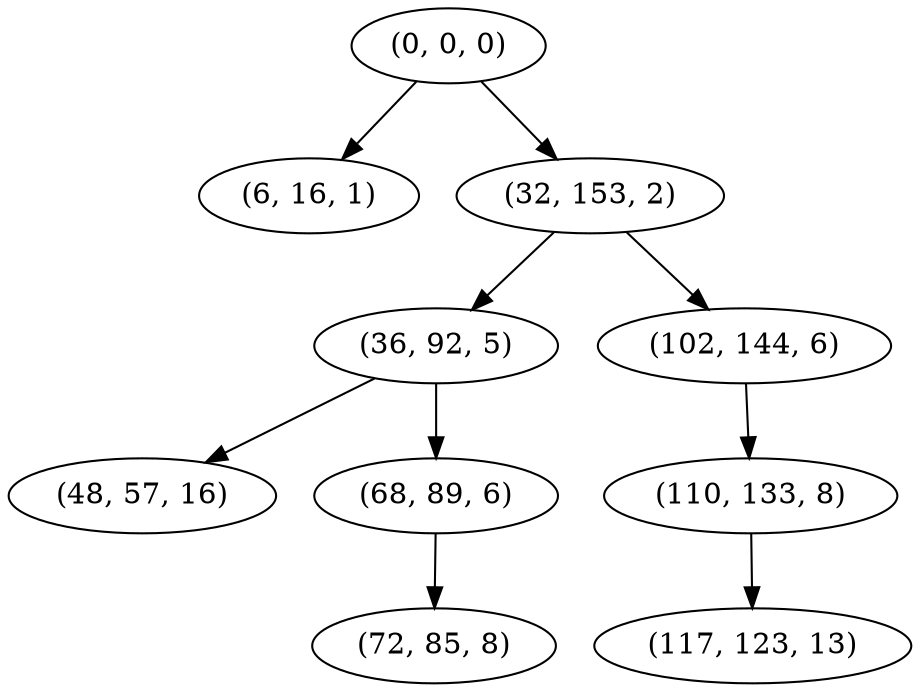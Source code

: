 digraph tree {
    "(0, 0, 0)";
    "(6, 16, 1)";
    "(32, 153, 2)";
    "(36, 92, 5)";
    "(48, 57, 16)";
    "(68, 89, 6)";
    "(72, 85, 8)";
    "(102, 144, 6)";
    "(110, 133, 8)";
    "(117, 123, 13)";
    "(0, 0, 0)" -> "(6, 16, 1)";
    "(0, 0, 0)" -> "(32, 153, 2)";
    "(32, 153, 2)" -> "(36, 92, 5)";
    "(32, 153, 2)" -> "(102, 144, 6)";
    "(36, 92, 5)" -> "(48, 57, 16)";
    "(36, 92, 5)" -> "(68, 89, 6)";
    "(68, 89, 6)" -> "(72, 85, 8)";
    "(102, 144, 6)" -> "(110, 133, 8)";
    "(110, 133, 8)" -> "(117, 123, 13)";
}
